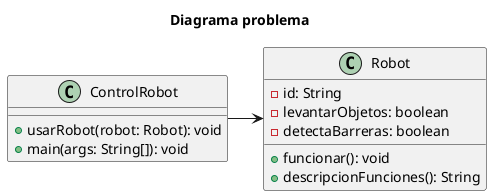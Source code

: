 @startuml Manejo Robot
title Diagrama problema

class ControlRobot {
    +usarRobot(robot: Robot): void
    +main(args: String[]): void
}

class Robot {
    -id: String
    -levantarObjetos: boolean
    -detectaBarreras: boolean
    +funcionar(): void
    +descripcionFunciones(): String
}

' Comentar el método luego de alguna forma.

ControlRobot -> Robot

@enduml
